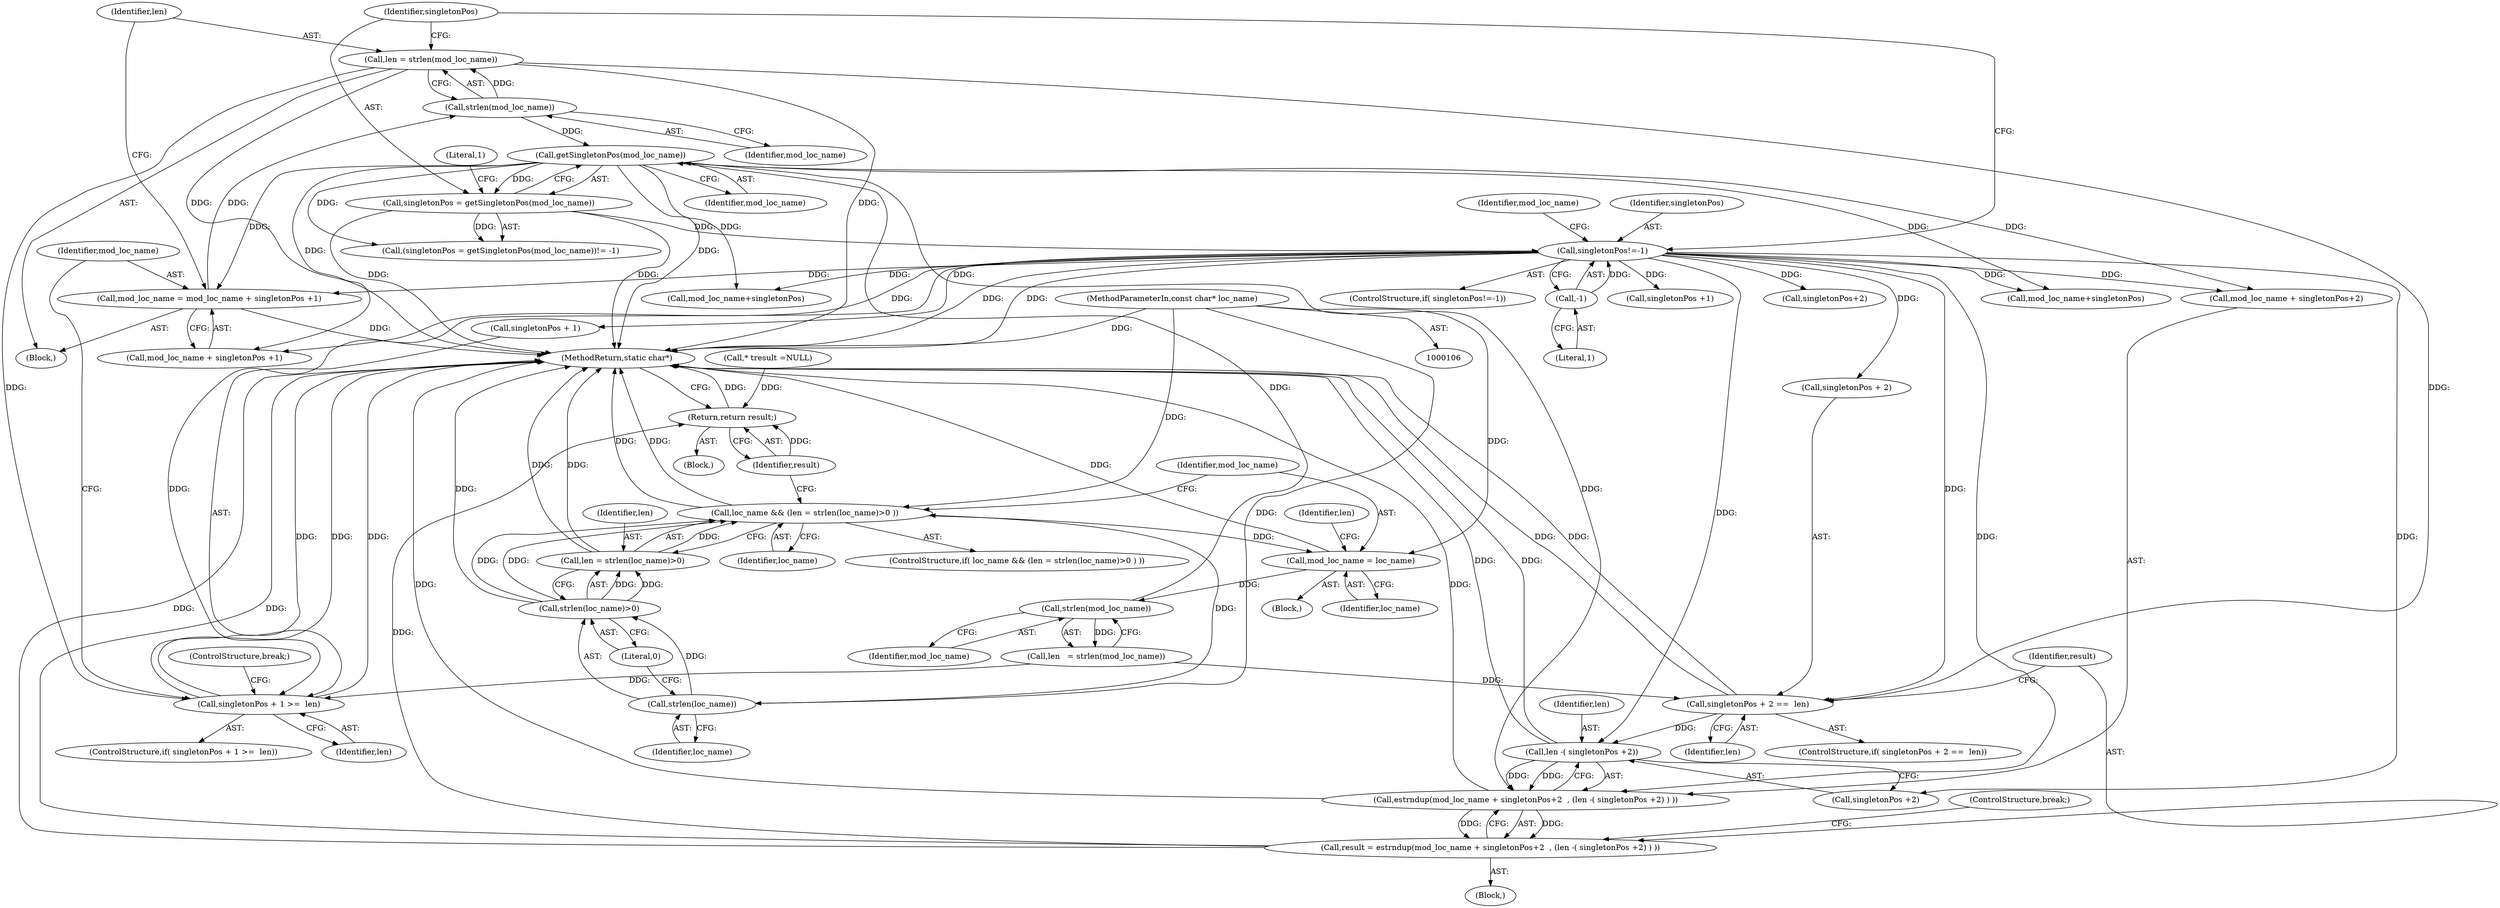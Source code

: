digraph "0_php-src_97eff7eb57fc2320c267a949cffd622c38712484?w=1_24@API" {
"1000214" [label="(Call,len = strlen(mod_loc_name))"];
"1000216" [label="(Call,strlen(mod_loc_name))"];
"1000207" [label="(Call,mod_loc_name = mod_loc_name + singletonPos +1)"];
"1000146" [label="(Call,getSingletonPos(mod_loc_name))"];
"1000140" [label="(Call,strlen(mod_loc_name))"];
"1000135" [label="(Call,mod_loc_name = loc_name)"];
"1000126" [label="(Call,loc_name && (len = strlen(loc_name)>0 ))"];
"1000131" [label="(Call,strlen(loc_name))"];
"1000107" [label="(MethodParameterIn,const char* loc_name)"];
"1000128" [label="(Call,len = strlen(loc_name)>0)"];
"1000130" [label="(Call,strlen(loc_name)>0)"];
"1000152" [label="(Call,singletonPos!=-1)"];
"1000144" [label="(Call,singletonPos = getSingletonPos(mod_loc_name))"];
"1000154" [label="(Call,-1)"];
"1000173" [label="(Call,singletonPos + 2 ==  len)"];
"1000189" [label="(Call,len -( singletonPos +2))"];
"1000183" [label="(Call,estrndup(mod_loc_name + singletonPos+2  , (len -( singletonPos +2) ) ))"];
"1000181" [label="(Call,result = estrndup(mod_loc_name + singletonPos+2  , (len -( singletonPos +2) ) ))"];
"1000218" [label="(Return,return result;)"];
"1000198" [label="(Call,singletonPos + 1 >=  len)"];
"1000138" [label="(Call,len   = strlen(mod_loc_name))"];
"1000206" [label="(Block,)"];
"1000208" [label="(Identifier,mod_loc_name)"];
"1000204" [label="(ControlStructure,break;)"];
"1000153" [label="(Identifier,singletonPos)"];
"1000110" [label="(Call,* \tresult =NULL)"];
"1000126" [label="(Call,loc_name && (len = strlen(loc_name)>0 ))"];
"1000151" [label="(ControlStructure,if( singletonPos!=-1))"];
"1000211" [label="(Call,singletonPos +1)"];
"1000216" [label="(Call,strlen(mod_loc_name))"];
"1000147" [label="(Identifier,mod_loc_name)"];
"1000107" [label="(MethodParameterIn,const char* loc_name)"];
"1000172" [label="(ControlStructure,if( singletonPos + 2 ==  len))"];
"1000183" [label="(Call,estrndup(mod_loc_name + singletonPos+2  , (len -( singletonPos +2) ) ))"];
"1000145" [label="(Identifier,singletonPos)"];
"1000132" [label="(Identifier,loc_name)"];
"1000130" [label="(Call,strlen(loc_name)>0)"];
"1000177" [label="(Identifier,len)"];
"1000146" [label="(Call,getSingletonPos(mod_loc_name))"];
"1000180" [label="(Block,)"];
"1000140" [label="(Call,strlen(mod_loc_name))"];
"1000194" [label="(ControlStructure,break;)"];
"1000218" [label="(Return,return result;)"];
"1000162" [label="(Identifier,mod_loc_name)"];
"1000202" [label="(Identifier,len)"];
"1000219" [label="(Identifier,result)"];
"1000129" [label="(Identifier,len)"];
"1000220" [label="(MethodReturn,static char*)"];
"1000198" [label="(Call,singletonPos + 1 >=  len)"];
"1000215" [label="(Identifier,len)"];
"1000131" [label="(Call,strlen(loc_name))"];
"1000161" [label="(Call,mod_loc_name+singletonPos)"];
"1000137" [label="(Identifier,loc_name)"];
"1000135" [label="(Call,mod_loc_name = loc_name)"];
"1000199" [label="(Call,singletonPos + 1)"];
"1000190" [label="(Identifier,len)"];
"1000209" [label="(Call,mod_loc_name + singletonPos +1)"];
"1000214" [label="(Call,len = strlen(mod_loc_name))"];
"1000174" [label="(Call,singletonPos + 2)"];
"1000136" [label="(Identifier,mod_loc_name)"];
"1000133" [label="(Literal,0)"];
"1000181" [label="(Call,result = estrndup(mod_loc_name + singletonPos+2  , (len -( singletonPos +2) ) ))"];
"1000197" [label="(ControlStructure,if( singletonPos + 1 >=  len))"];
"1000144" [label="(Call,singletonPos = getSingletonPos(mod_loc_name))"];
"1000149" [label="(Literal,1)"];
"1000184" [label="(Call,mod_loc_name + singletonPos+2)"];
"1000139" [label="(Identifier,len)"];
"1000217" [label="(Identifier,mod_loc_name)"];
"1000127" [label="(Identifier,loc_name)"];
"1000154" [label="(Call,-1)"];
"1000155" [label="(Literal,1)"];
"1000182" [label="(Identifier,result)"];
"1000108" [label="(Block,)"];
"1000152" [label="(Call,singletonPos!=-1)"];
"1000141" [label="(Identifier,mod_loc_name)"];
"1000143" [label="(Call,(singletonPos = getSingletonPos(mod_loc_name))!= -1)"];
"1000125" [label="(ControlStructure,if( loc_name && (len = strlen(loc_name)>0 ) ))"];
"1000189" [label="(Call,len -( singletonPos +2))"];
"1000191" [label="(Call,singletonPos +2)"];
"1000173" [label="(Call,singletonPos + 2 ==  len)"];
"1000186" [label="(Call,singletonPos+2)"];
"1000128" [label="(Call,len = strlen(loc_name)>0)"];
"1000167" [label="(Call,mod_loc_name+singletonPos)"];
"1000207" [label="(Call,mod_loc_name = mod_loc_name + singletonPos +1)"];
"1000134" [label="(Block,)"];
"1000214" -> "1000206"  [label="AST: "];
"1000214" -> "1000216"  [label="CFG: "];
"1000215" -> "1000214"  [label="AST: "];
"1000216" -> "1000214"  [label="AST: "];
"1000145" -> "1000214"  [label="CFG: "];
"1000214" -> "1000220"  [label="DDG: "];
"1000214" -> "1000220"  [label="DDG: "];
"1000214" -> "1000173"  [label="DDG: "];
"1000214" -> "1000198"  [label="DDG: "];
"1000216" -> "1000214"  [label="DDG: "];
"1000216" -> "1000217"  [label="CFG: "];
"1000217" -> "1000216"  [label="AST: "];
"1000216" -> "1000146"  [label="DDG: "];
"1000207" -> "1000216"  [label="DDG: "];
"1000207" -> "1000206"  [label="AST: "];
"1000207" -> "1000209"  [label="CFG: "];
"1000208" -> "1000207"  [label="AST: "];
"1000209" -> "1000207"  [label="AST: "];
"1000215" -> "1000207"  [label="CFG: "];
"1000207" -> "1000220"  [label="DDG: "];
"1000146" -> "1000207"  [label="DDG: "];
"1000152" -> "1000207"  [label="DDG: "];
"1000146" -> "1000144"  [label="AST: "];
"1000146" -> "1000147"  [label="CFG: "];
"1000147" -> "1000146"  [label="AST: "];
"1000144" -> "1000146"  [label="CFG: "];
"1000146" -> "1000220"  [label="DDG: "];
"1000146" -> "1000143"  [label="DDG: "];
"1000146" -> "1000144"  [label="DDG: "];
"1000140" -> "1000146"  [label="DDG: "];
"1000146" -> "1000161"  [label="DDG: "];
"1000146" -> "1000167"  [label="DDG: "];
"1000146" -> "1000183"  [label="DDG: "];
"1000146" -> "1000184"  [label="DDG: "];
"1000146" -> "1000209"  [label="DDG: "];
"1000140" -> "1000138"  [label="AST: "];
"1000140" -> "1000141"  [label="CFG: "];
"1000141" -> "1000140"  [label="AST: "];
"1000138" -> "1000140"  [label="CFG: "];
"1000140" -> "1000138"  [label="DDG: "];
"1000135" -> "1000140"  [label="DDG: "];
"1000135" -> "1000134"  [label="AST: "];
"1000135" -> "1000137"  [label="CFG: "];
"1000136" -> "1000135"  [label="AST: "];
"1000137" -> "1000135"  [label="AST: "];
"1000139" -> "1000135"  [label="CFG: "];
"1000135" -> "1000220"  [label="DDG: "];
"1000126" -> "1000135"  [label="DDG: "];
"1000107" -> "1000135"  [label="DDG: "];
"1000126" -> "1000125"  [label="AST: "];
"1000126" -> "1000127"  [label="CFG: "];
"1000126" -> "1000128"  [label="CFG: "];
"1000127" -> "1000126"  [label="AST: "];
"1000128" -> "1000126"  [label="AST: "];
"1000136" -> "1000126"  [label="CFG: "];
"1000219" -> "1000126"  [label="CFG: "];
"1000126" -> "1000220"  [label="DDG: "];
"1000126" -> "1000220"  [label="DDG: "];
"1000131" -> "1000126"  [label="DDG: "];
"1000107" -> "1000126"  [label="DDG: "];
"1000128" -> "1000126"  [label="DDG: "];
"1000130" -> "1000126"  [label="DDG: "];
"1000130" -> "1000126"  [label="DDG: "];
"1000131" -> "1000130"  [label="AST: "];
"1000131" -> "1000132"  [label="CFG: "];
"1000132" -> "1000131"  [label="AST: "];
"1000133" -> "1000131"  [label="CFG: "];
"1000131" -> "1000130"  [label="DDG: "];
"1000107" -> "1000131"  [label="DDG: "];
"1000107" -> "1000106"  [label="AST: "];
"1000107" -> "1000220"  [label="DDG: "];
"1000128" -> "1000130"  [label="CFG: "];
"1000129" -> "1000128"  [label="AST: "];
"1000130" -> "1000128"  [label="AST: "];
"1000128" -> "1000220"  [label="DDG: "];
"1000128" -> "1000220"  [label="DDG: "];
"1000130" -> "1000128"  [label="DDG: "];
"1000130" -> "1000128"  [label="DDG: "];
"1000130" -> "1000133"  [label="CFG: "];
"1000133" -> "1000130"  [label="AST: "];
"1000130" -> "1000220"  [label="DDG: "];
"1000152" -> "1000151"  [label="AST: "];
"1000152" -> "1000154"  [label="CFG: "];
"1000153" -> "1000152"  [label="AST: "];
"1000154" -> "1000152"  [label="AST: "];
"1000145" -> "1000152"  [label="CFG: "];
"1000162" -> "1000152"  [label="CFG: "];
"1000152" -> "1000220"  [label="DDG: "];
"1000152" -> "1000220"  [label="DDG: "];
"1000144" -> "1000152"  [label="DDG: "];
"1000154" -> "1000152"  [label="DDG: "];
"1000152" -> "1000161"  [label="DDG: "];
"1000152" -> "1000167"  [label="DDG: "];
"1000152" -> "1000173"  [label="DDG: "];
"1000152" -> "1000174"  [label="DDG: "];
"1000152" -> "1000183"  [label="DDG: "];
"1000152" -> "1000184"  [label="DDG: "];
"1000152" -> "1000186"  [label="DDG: "];
"1000152" -> "1000189"  [label="DDG: "];
"1000152" -> "1000191"  [label="DDG: "];
"1000152" -> "1000198"  [label="DDG: "];
"1000152" -> "1000199"  [label="DDG: "];
"1000152" -> "1000209"  [label="DDG: "];
"1000152" -> "1000211"  [label="DDG: "];
"1000144" -> "1000143"  [label="AST: "];
"1000145" -> "1000144"  [label="AST: "];
"1000149" -> "1000144"  [label="CFG: "];
"1000144" -> "1000220"  [label="DDG: "];
"1000144" -> "1000220"  [label="DDG: "];
"1000144" -> "1000143"  [label="DDG: "];
"1000154" -> "1000155"  [label="CFG: "];
"1000155" -> "1000154"  [label="AST: "];
"1000173" -> "1000172"  [label="AST: "];
"1000173" -> "1000177"  [label="CFG: "];
"1000174" -> "1000173"  [label="AST: "];
"1000177" -> "1000173"  [label="AST: "];
"1000182" -> "1000173"  [label="CFG: "];
"1000173" -> "1000220"  [label="DDG: "];
"1000173" -> "1000220"  [label="DDG: "];
"1000138" -> "1000173"  [label="DDG: "];
"1000173" -> "1000189"  [label="DDG: "];
"1000189" -> "1000183"  [label="AST: "];
"1000189" -> "1000191"  [label="CFG: "];
"1000190" -> "1000189"  [label="AST: "];
"1000191" -> "1000189"  [label="AST: "];
"1000183" -> "1000189"  [label="CFG: "];
"1000189" -> "1000220"  [label="DDG: "];
"1000189" -> "1000220"  [label="DDG: "];
"1000189" -> "1000183"  [label="DDG: "];
"1000189" -> "1000183"  [label="DDG: "];
"1000183" -> "1000181"  [label="AST: "];
"1000184" -> "1000183"  [label="AST: "];
"1000181" -> "1000183"  [label="CFG: "];
"1000183" -> "1000220"  [label="DDG: "];
"1000183" -> "1000220"  [label="DDG: "];
"1000183" -> "1000181"  [label="DDG: "];
"1000183" -> "1000181"  [label="DDG: "];
"1000181" -> "1000180"  [label="AST: "];
"1000182" -> "1000181"  [label="AST: "];
"1000194" -> "1000181"  [label="CFG: "];
"1000181" -> "1000220"  [label="DDG: "];
"1000181" -> "1000220"  [label="DDG: "];
"1000181" -> "1000218"  [label="DDG: "];
"1000218" -> "1000108"  [label="AST: "];
"1000218" -> "1000219"  [label="CFG: "];
"1000219" -> "1000218"  [label="AST: "];
"1000220" -> "1000218"  [label="CFG: "];
"1000218" -> "1000220"  [label="DDG: "];
"1000219" -> "1000218"  [label="DDG: "];
"1000110" -> "1000218"  [label="DDG: "];
"1000198" -> "1000197"  [label="AST: "];
"1000198" -> "1000202"  [label="CFG: "];
"1000199" -> "1000198"  [label="AST: "];
"1000202" -> "1000198"  [label="AST: "];
"1000204" -> "1000198"  [label="CFG: "];
"1000208" -> "1000198"  [label="CFG: "];
"1000198" -> "1000220"  [label="DDG: "];
"1000198" -> "1000220"  [label="DDG: "];
"1000198" -> "1000220"  [label="DDG: "];
"1000138" -> "1000198"  [label="DDG: "];
}
